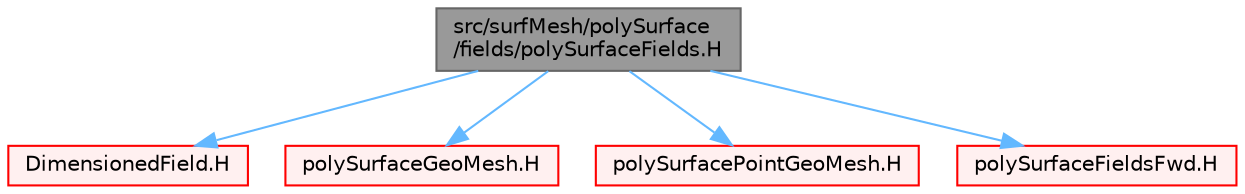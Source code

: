 digraph "src/surfMesh/polySurface/fields/polySurfaceFields.H"
{
 // LATEX_PDF_SIZE
  bgcolor="transparent";
  edge [fontname=Helvetica,fontsize=10,labelfontname=Helvetica,labelfontsize=10];
  node [fontname=Helvetica,fontsize=10,shape=box,height=0.2,width=0.4];
  Node1 [id="Node000001",label="src/surfMesh/polySurface\l/fields/polySurfaceFields.H",height=0.2,width=0.4,color="gray40", fillcolor="grey60", style="filled", fontcolor="black",tooltip="Fields (face and point) for polySurface."];
  Node1 -> Node2 [id="edge1_Node000001_Node000002",color="steelblue1",style="solid",tooltip=" "];
  Node2 [id="Node000002",label="DimensionedField.H",height=0.2,width=0.4,color="red", fillcolor="#FFF0F0", style="filled",URL="$DimensionedField_8H.html",tooltip=" "];
  Node1 -> Node210 [id="edge2_Node000001_Node000210",color="steelblue1",style="solid",tooltip=" "];
  Node210 [id="Node000210",label="polySurfaceGeoMesh.H",height=0.2,width=0.4,color="red", fillcolor="#FFF0F0", style="filled",URL="$polySurfaceGeoMesh_8H.html",tooltip=" "];
  Node1 -> Node267 [id="edge3_Node000001_Node000267",color="steelblue1",style="solid",tooltip=" "];
  Node267 [id="Node000267",label="polySurfacePointGeoMesh.H",height=0.2,width=0.4,color="red", fillcolor="#FFF0F0", style="filled",URL="$polySurfacePointGeoMesh_8H.html",tooltip=" "];
  Node1 -> Node265 [id="edge4_Node000001_Node000265",color="steelblue1",style="solid",tooltip=" "];
  Node265 [id="Node000265",label="polySurfaceFieldsFwd.H",height=0.2,width=0.4,color="red", fillcolor="#FFF0F0", style="filled",URL="$polySurfaceFieldsFwd_8H.html",tooltip=" "];
}
